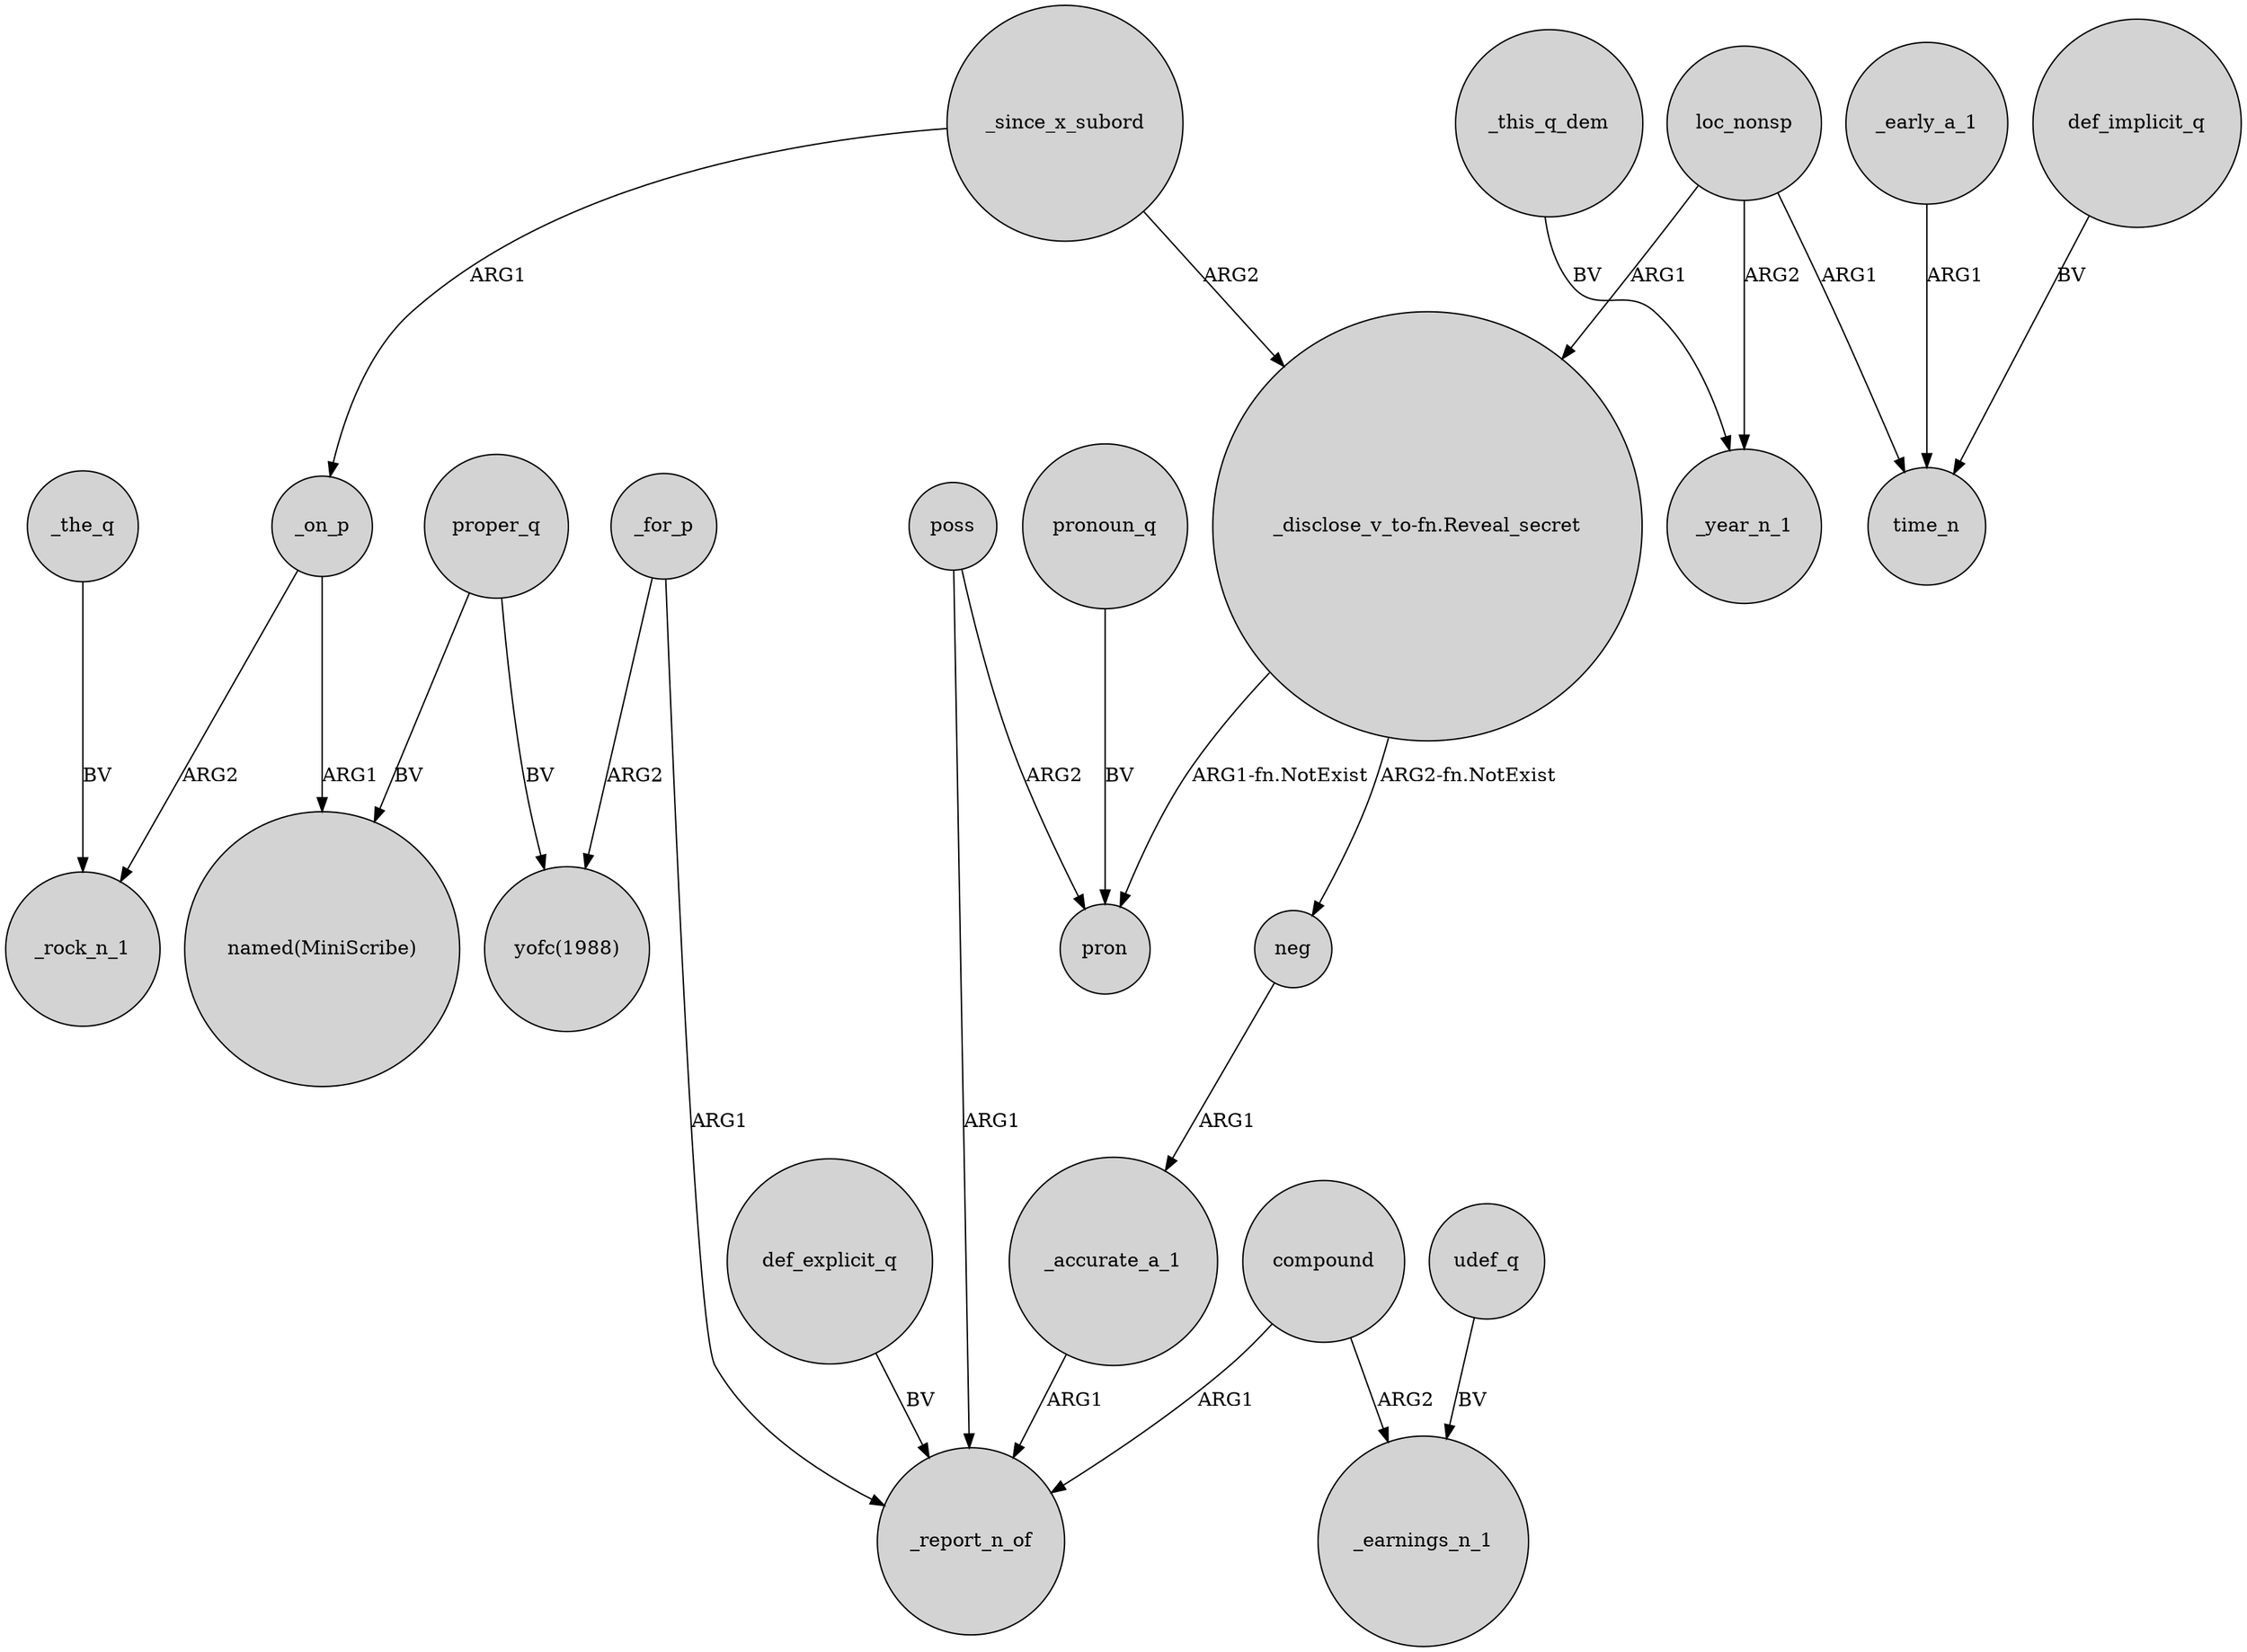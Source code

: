 digraph {
	node [shape=circle style=filled]
	proper_q -> "named(MiniScribe)" [label=BV]
	compound -> _report_n_of [label=ARG1]
	_on_p -> "named(MiniScribe)" [label=ARG1]
	poss -> pron [label=ARG2]
	poss -> _report_n_of [label=ARG1]
	"_disclose_v_to-fn.Reveal_secret" -> pron [label="ARG1-fn.NotExist"]
	udef_q -> _earnings_n_1 [label=BV]
	_since_x_subord -> "_disclose_v_to-fn.Reveal_secret" [label=ARG2]
	loc_nonsp -> time_n [label=ARG1]
	_the_q -> _rock_n_1 [label=BV]
	pronoun_q -> pron [label=BV]
	"_disclose_v_to-fn.Reveal_secret" -> neg [label="ARG2-fn.NotExist"]
	proper_q -> "yofc(1988)" [label=BV]
	_for_p -> _report_n_of [label=ARG1]
	loc_nonsp -> "_disclose_v_to-fn.Reveal_secret" [label=ARG1]
	loc_nonsp -> _year_n_1 [label=ARG2]
	_accurate_a_1 -> _report_n_of [label=ARG1]
	neg -> _accurate_a_1 [label=ARG1]
	_early_a_1 -> time_n [label=ARG1]
	_on_p -> _rock_n_1 [label=ARG2]
	compound -> _earnings_n_1 [label=ARG2]
	_for_p -> "yofc(1988)" [label=ARG2]
	def_explicit_q -> _report_n_of [label=BV]
	def_implicit_q -> time_n [label=BV]
	_since_x_subord -> _on_p [label=ARG1]
	_this_q_dem -> _year_n_1 [label=BV]
}
